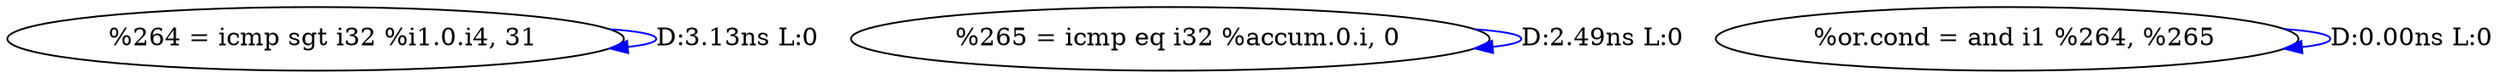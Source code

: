 digraph {
Node0x36e9b30[label="  %264 = icmp sgt i32 %i1.0.i4, 31"];
Node0x36e9b30 -> Node0x36e9b30[label="D:3.13ns L:0",color=blue];
Node0x36e9c10[label="  %265 = icmp eq i32 %accum.0.i, 0"];
Node0x36e9c10 -> Node0x36e9c10[label="D:2.49ns L:0",color=blue];
Node0x36e9cf0[label="  %or.cond = and i1 %264, %265"];
Node0x36e9cf0 -> Node0x36e9cf0[label="D:0.00ns L:0",color=blue];
}
